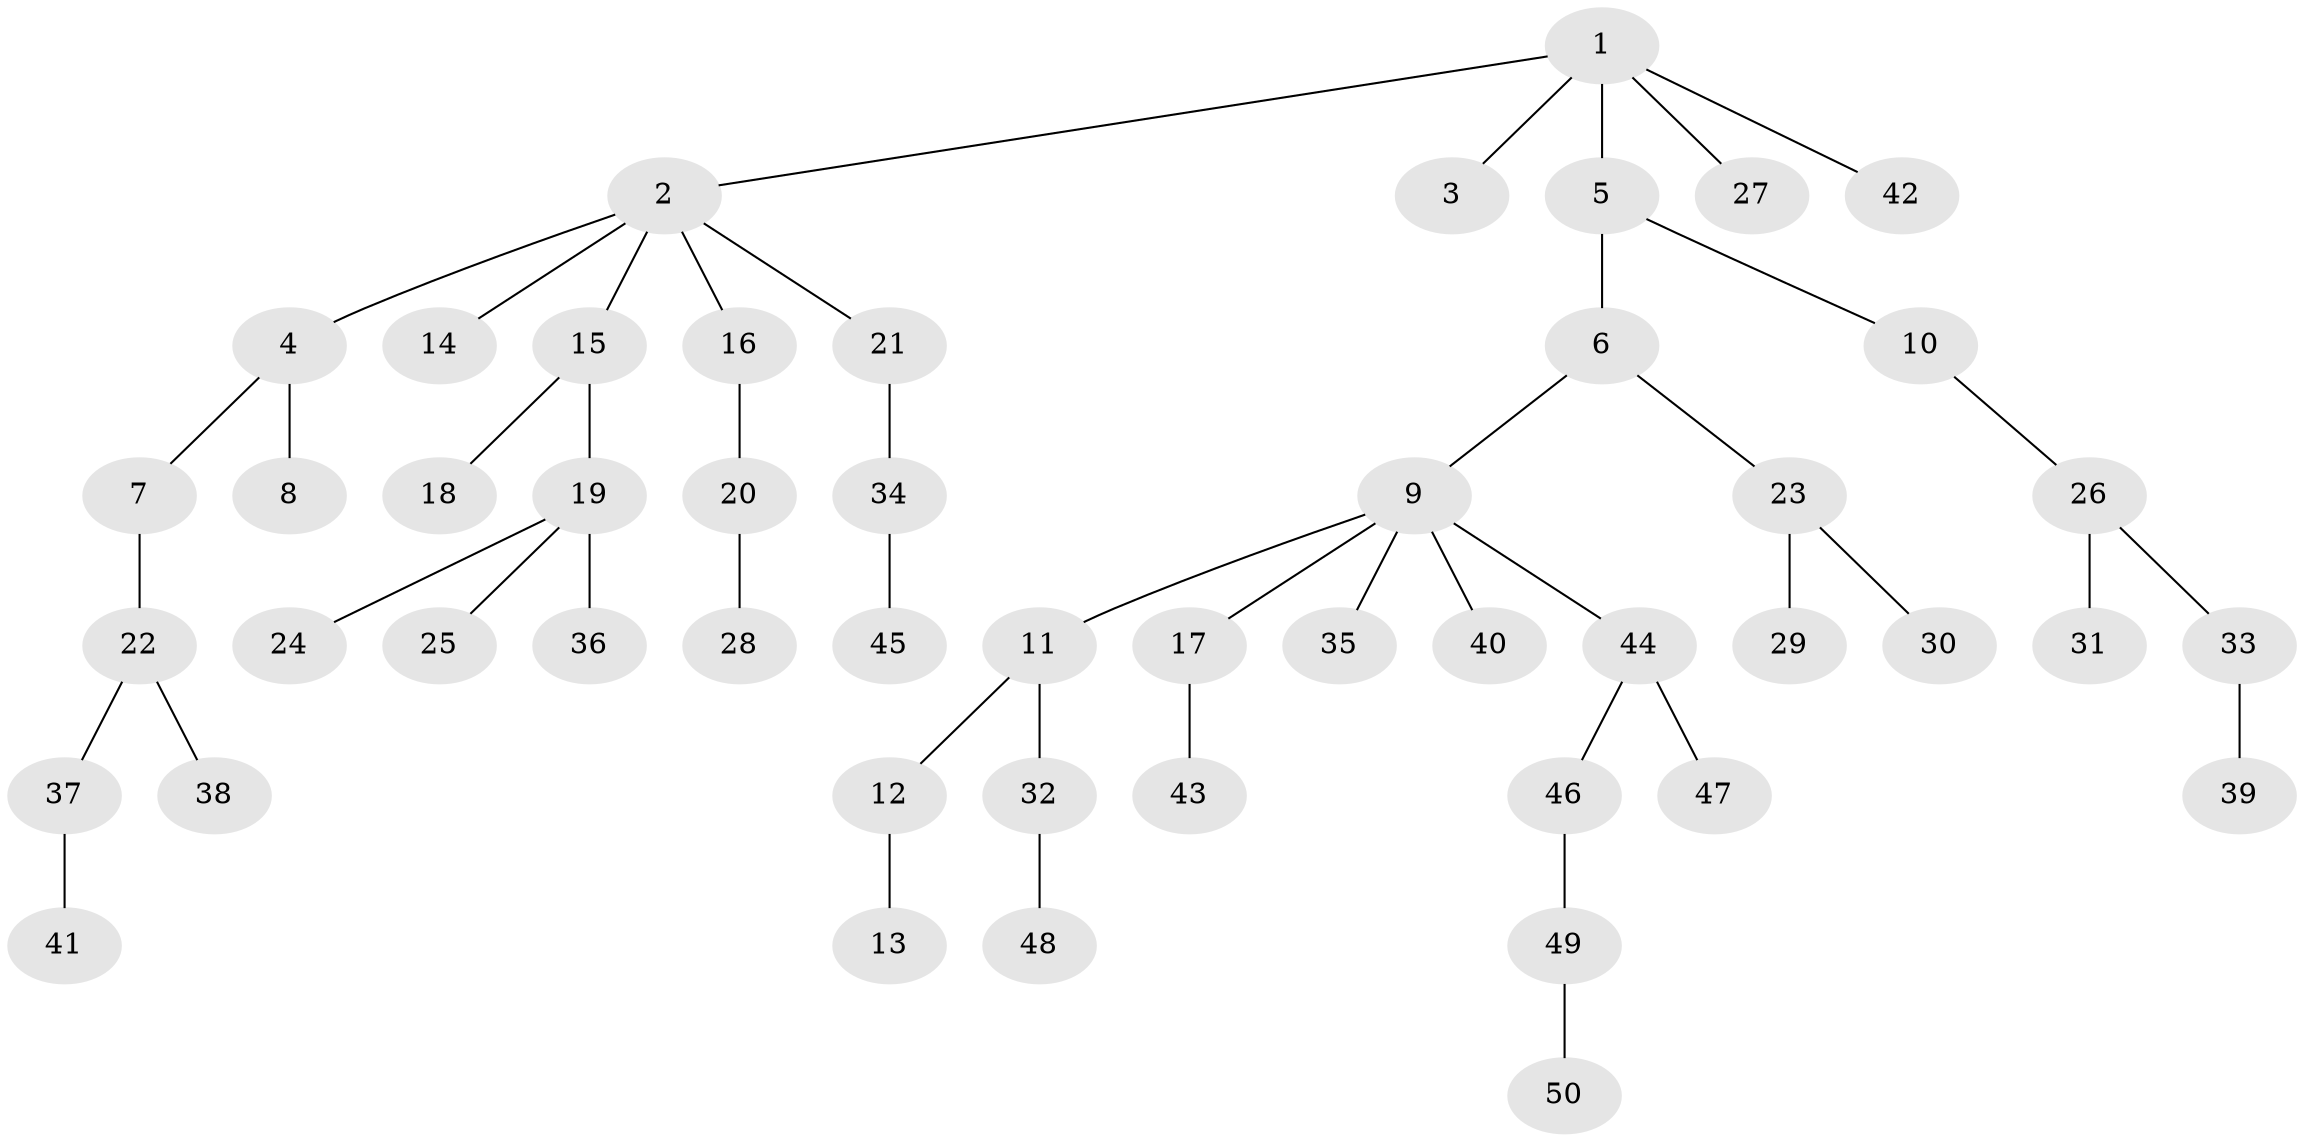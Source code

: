 // Generated by graph-tools (version 1.1) at 2025/11/02/27/25 16:11:27]
// undirected, 50 vertices, 49 edges
graph export_dot {
graph [start="1"]
  node [color=gray90,style=filled];
  1;
  2;
  3;
  4;
  5;
  6;
  7;
  8;
  9;
  10;
  11;
  12;
  13;
  14;
  15;
  16;
  17;
  18;
  19;
  20;
  21;
  22;
  23;
  24;
  25;
  26;
  27;
  28;
  29;
  30;
  31;
  32;
  33;
  34;
  35;
  36;
  37;
  38;
  39;
  40;
  41;
  42;
  43;
  44;
  45;
  46;
  47;
  48;
  49;
  50;
  1 -- 2;
  1 -- 3;
  1 -- 5;
  1 -- 27;
  1 -- 42;
  2 -- 4;
  2 -- 14;
  2 -- 15;
  2 -- 16;
  2 -- 21;
  4 -- 7;
  4 -- 8;
  5 -- 6;
  5 -- 10;
  6 -- 9;
  6 -- 23;
  7 -- 22;
  9 -- 11;
  9 -- 17;
  9 -- 35;
  9 -- 40;
  9 -- 44;
  10 -- 26;
  11 -- 12;
  11 -- 32;
  12 -- 13;
  15 -- 18;
  15 -- 19;
  16 -- 20;
  17 -- 43;
  19 -- 24;
  19 -- 25;
  19 -- 36;
  20 -- 28;
  21 -- 34;
  22 -- 37;
  22 -- 38;
  23 -- 29;
  23 -- 30;
  26 -- 31;
  26 -- 33;
  32 -- 48;
  33 -- 39;
  34 -- 45;
  37 -- 41;
  44 -- 46;
  44 -- 47;
  46 -- 49;
  49 -- 50;
}
